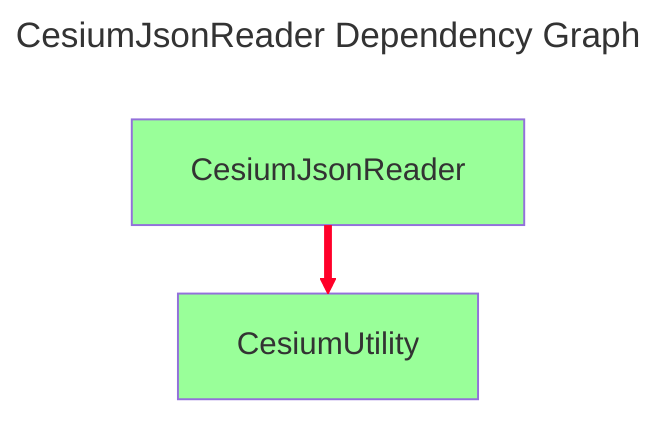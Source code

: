---
config:
  layout: elk
title: CesiumJsonReader Dependency Graph
---
graph TD
  classDef dependencyNode fill:#fff,stroke:#ccc,color:#666
  classDef libraryNode fill:#9f9
  CesiumJsonReader[CesiumJsonReader] --> CesiumUtility[CesiumUtility]
  class CesiumUtility,CesiumJsonReader libraryNode
  linkStyle 0 stroke:#ff0029,stroke-width:4px